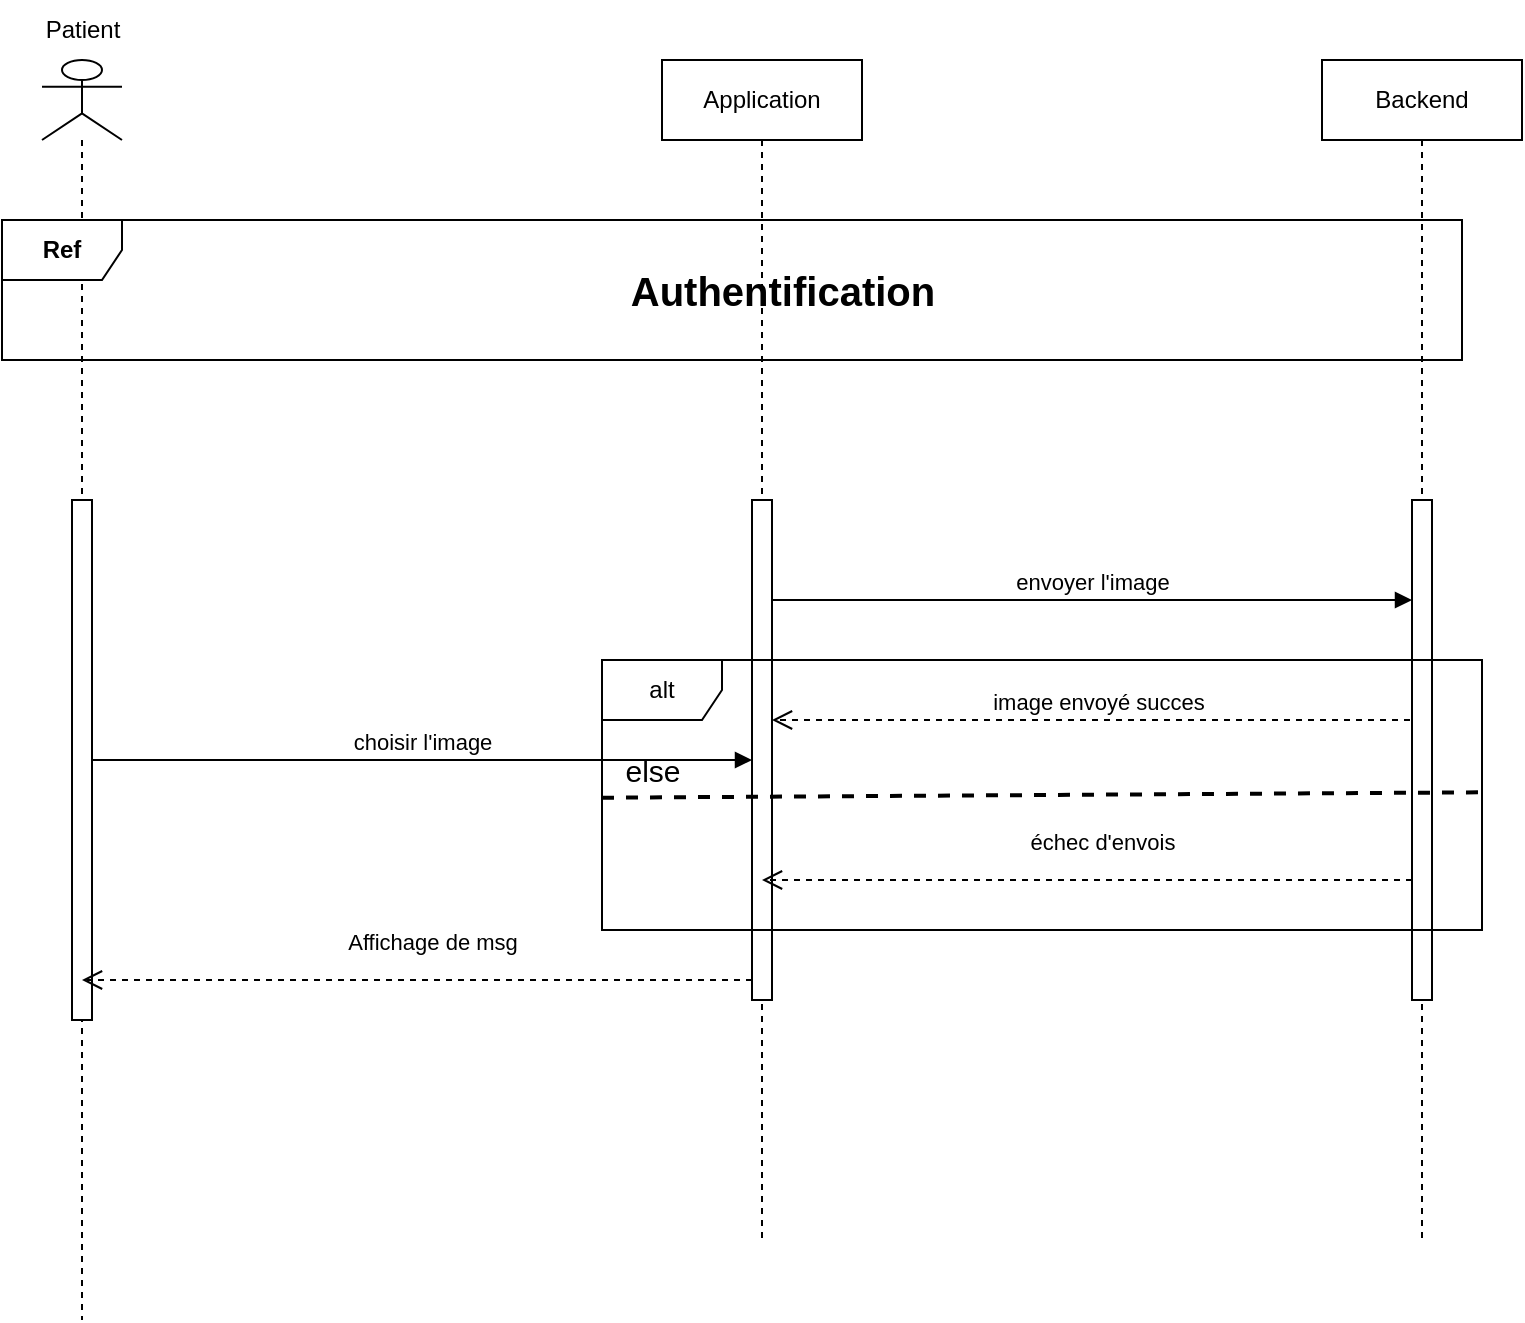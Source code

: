 <mxfile version="24.4.14" type="github">
  <diagram name="Page-1" id="2YBvvXClWsGukQMizWep">
    <mxGraphModel dx="933" dy="1684" grid="1" gridSize="10" guides="1" tooltips="1" connect="1" arrows="1" fold="1" page="1" pageScale="1" pageWidth="850" pageHeight="1100" math="0" shadow="0">
      <root>
        <mxCell id="0" />
        <mxCell id="1" parent="0" />
        <mxCell id="aM9ryv3xv72pqoxQDRHE-5" value="Application" style="shape=umlLifeline;perimeter=lifelinePerimeter;whiteSpace=wrap;html=1;container=0;dropTarget=0;collapsible=0;recursiveResize=0;outlineConnect=0;portConstraint=eastwest;newEdgeStyle={&quot;edgeStyle&quot;:&quot;elbowEdgeStyle&quot;,&quot;elbow&quot;:&quot;vertical&quot;,&quot;curved&quot;:0,&quot;rounded&quot;:0};" parent="1" vertex="1">
          <mxGeometry x="390" y="-30" width="100" height="590" as="geometry" />
        </mxCell>
        <mxCell id="aM9ryv3xv72pqoxQDRHE-6" value="" style="html=1;points=[];perimeter=orthogonalPerimeter;outlineConnect=0;targetShapes=umlLifeline;portConstraint=eastwest;newEdgeStyle={&quot;edgeStyle&quot;:&quot;elbowEdgeStyle&quot;,&quot;elbow&quot;:&quot;vertical&quot;,&quot;curved&quot;:0,&quot;rounded&quot;:0};" parent="aM9ryv3xv72pqoxQDRHE-5" vertex="1">
          <mxGeometry x="45" y="220" width="10" height="250" as="geometry" />
        </mxCell>
        <mxCell id="1mnO52wbkOAll_WOFFJ7-2" value="" style="shape=umlLifeline;perimeter=lifelinePerimeter;whiteSpace=wrap;html=1;container=1;dropTarget=0;collapsible=0;recursiveResize=0;outlineConnect=0;portConstraint=eastwest;newEdgeStyle={&quot;curved&quot;:0,&quot;rounded&quot;:0};participant=umlActor;" parent="1" vertex="1">
          <mxGeometry x="80" y="-30" width="40" height="630" as="geometry" />
        </mxCell>
        <mxCell id="1mnO52wbkOAll_WOFFJ7-4" value="" style="html=1;points=[[0,0,0,0,5],[0,1,0,0,-5],[1,0,0,0,5],[1,1,0,0,-5]];perimeter=orthogonalPerimeter;outlineConnect=0;targetShapes=umlLifeline;portConstraint=eastwest;newEdgeStyle={&quot;curved&quot;:0,&quot;rounded&quot;:0};" parent="1mnO52wbkOAll_WOFFJ7-2" vertex="1">
          <mxGeometry x="15" y="220" width="10" height="260" as="geometry" />
        </mxCell>
        <mxCell id="1mnO52wbkOAll_WOFFJ7-7" value="Patient" style="text;html=1;align=center;verticalAlign=middle;resizable=0;points=[];autosize=1;strokeColor=none;fillColor=none;" parent="1" vertex="1">
          <mxGeometry x="70" y="-60" width="60" height="30" as="geometry" />
        </mxCell>
        <mxCell id="1mnO52wbkOAll_WOFFJ7-11" value="&lt;b&gt;Ref&lt;/b&gt;" style="shape=umlFrame;whiteSpace=wrap;html=1;pointerEvents=0;" parent="1" vertex="1">
          <mxGeometry x="60" y="50" width="730" height="70" as="geometry" />
        </mxCell>
        <mxCell id="1mnO52wbkOAll_WOFFJ7-12" value="&lt;font style=&quot;font-size: 20px;&quot;&gt;&lt;b&gt;Authentification&lt;/b&gt;&lt;/font&gt;" style="text;html=1;align=center;verticalAlign=middle;resizable=0;points=[];autosize=1;strokeColor=none;fillColor=none;" parent="1" vertex="1">
          <mxGeometry x="360" y="65" width="180" height="40" as="geometry" />
        </mxCell>
        <mxCell id="1mnO52wbkOAll_WOFFJ7-15" value="choisir l&#39;image" style="html=1;verticalAlign=bottom;endArrow=block;curved=0;rounded=0;" parent="1" source="1mnO52wbkOAll_WOFFJ7-4" target="aM9ryv3xv72pqoxQDRHE-6" edge="1">
          <mxGeometry width="80" relative="1" as="geometry">
            <mxPoint x="100.25" y="210" as="sourcePoint" />
            <mxPoint x="400" y="205" as="targetPoint" />
          </mxGeometry>
        </mxCell>
        <mxCell id="1mnO52wbkOAll_WOFFJ7-21" value="envoyer l&#39;image" style="html=1;verticalAlign=bottom;endArrow=block;curved=0;rounded=0;" parent="1" source="aM9ryv3xv72pqoxQDRHE-6" target="kYUi20rlQ7Ra-r4tPCTL-2" edge="1">
          <mxGeometry width="80" relative="1" as="geometry">
            <mxPoint x="370" y="220" as="sourcePoint" />
            <mxPoint x="760" y="240" as="targetPoint" />
            <Array as="points">
              <mxPoint x="450" y="240" />
            </Array>
          </mxGeometry>
        </mxCell>
        <mxCell id="1mnO52wbkOAll_WOFFJ7-34" value="image envoyé succes" style="html=1;verticalAlign=bottom;endArrow=open;dashed=1;endSize=8;curved=0;rounded=0;" parent="1" target="aM9ryv3xv72pqoxQDRHE-6" edge="1">
          <mxGeometry relative="1" as="geometry">
            <mxPoint x="770" y="300" as="sourcePoint" />
            <mxPoint x="370" y="300" as="targetPoint" />
          </mxGeometry>
        </mxCell>
        <mxCell id="kYUi20rlQ7Ra-r4tPCTL-1" value="Backend" style="shape=umlLifeline;perimeter=lifelinePerimeter;whiteSpace=wrap;html=1;container=0;dropTarget=0;collapsible=0;recursiveResize=0;outlineConnect=0;portConstraint=eastwest;newEdgeStyle={&quot;edgeStyle&quot;:&quot;elbowEdgeStyle&quot;,&quot;elbow&quot;:&quot;vertical&quot;,&quot;curved&quot;:0,&quot;rounded&quot;:0};" parent="1" vertex="1">
          <mxGeometry x="720" y="-30" width="100" height="590" as="geometry" />
        </mxCell>
        <mxCell id="kYUi20rlQ7Ra-r4tPCTL-2" value="" style="html=1;points=[];perimeter=orthogonalPerimeter;outlineConnect=0;targetShapes=umlLifeline;portConstraint=eastwest;newEdgeStyle={&quot;edgeStyle&quot;:&quot;elbowEdgeStyle&quot;,&quot;elbow&quot;:&quot;vertical&quot;,&quot;curved&quot;:0,&quot;rounded&quot;:0};" parent="kYUi20rlQ7Ra-r4tPCTL-1" vertex="1">
          <mxGeometry x="45" y="220" width="10" height="250" as="geometry" />
        </mxCell>
        <mxCell id="kYUi20rlQ7Ra-r4tPCTL-3" value="alt" style="shape=umlFrame;whiteSpace=wrap;html=1;pointerEvents=0;" parent="1" vertex="1">
          <mxGeometry x="360" y="270" width="440" height="135" as="geometry" />
        </mxCell>
        <mxCell id="kYUi20rlQ7Ra-r4tPCTL-5" value="échec d&#39;envois" style="html=1;verticalAlign=bottom;endArrow=open;dashed=1;endSize=8;curved=0;rounded=0;" parent="1" edge="1">
          <mxGeometry x="-0.046" y="-10" relative="1" as="geometry">
            <mxPoint x="765" y="380" as="sourcePoint" />
            <mxPoint x="440" y="380" as="targetPoint" />
            <mxPoint as="offset" />
          </mxGeometry>
        </mxCell>
        <mxCell id="kYUi20rlQ7Ra-r4tPCTL-11" value="" style="endArrow=none;dashed=1;html=1;rounded=0;exitX=-0.002;exitY=0.751;exitDx=0;exitDy=0;exitPerimeter=0;entryX=0.998;entryY=0.731;entryDx=0;entryDy=0;entryPerimeter=0;strokeWidth=2;" parent="1" edge="1">
          <mxGeometry width="50" height="50" relative="1" as="geometry">
            <mxPoint x="360.0" y="338.855" as="sourcePoint" />
            <mxPoint x="800.0" y="336.155" as="targetPoint" />
          </mxGeometry>
        </mxCell>
        <mxCell id="kYUi20rlQ7Ra-r4tPCTL-12" value="&lt;font style=&quot;font-size: 15px;&quot;&gt;else&lt;/font&gt;" style="text;html=1;align=center;verticalAlign=middle;resizable=0;points=[];autosize=1;strokeColor=none;fillColor=none;" parent="1" vertex="1">
          <mxGeometry x="360" y="310" width="50" height="30" as="geometry" />
        </mxCell>
        <mxCell id="kYUi20rlQ7Ra-r4tPCTL-14" value="Affichage de msg" style="html=1;verticalAlign=bottom;endArrow=open;dashed=1;endSize=8;curved=0;rounded=0;" parent="1" source="aM9ryv3xv72pqoxQDRHE-6" edge="1">
          <mxGeometry x="-0.046" y="-10" relative="1" as="geometry">
            <mxPoint x="425" y="430" as="sourcePoint" />
            <mxPoint x="100" y="430" as="targetPoint" />
            <mxPoint as="offset" />
          </mxGeometry>
        </mxCell>
      </root>
    </mxGraphModel>
  </diagram>
</mxfile>
